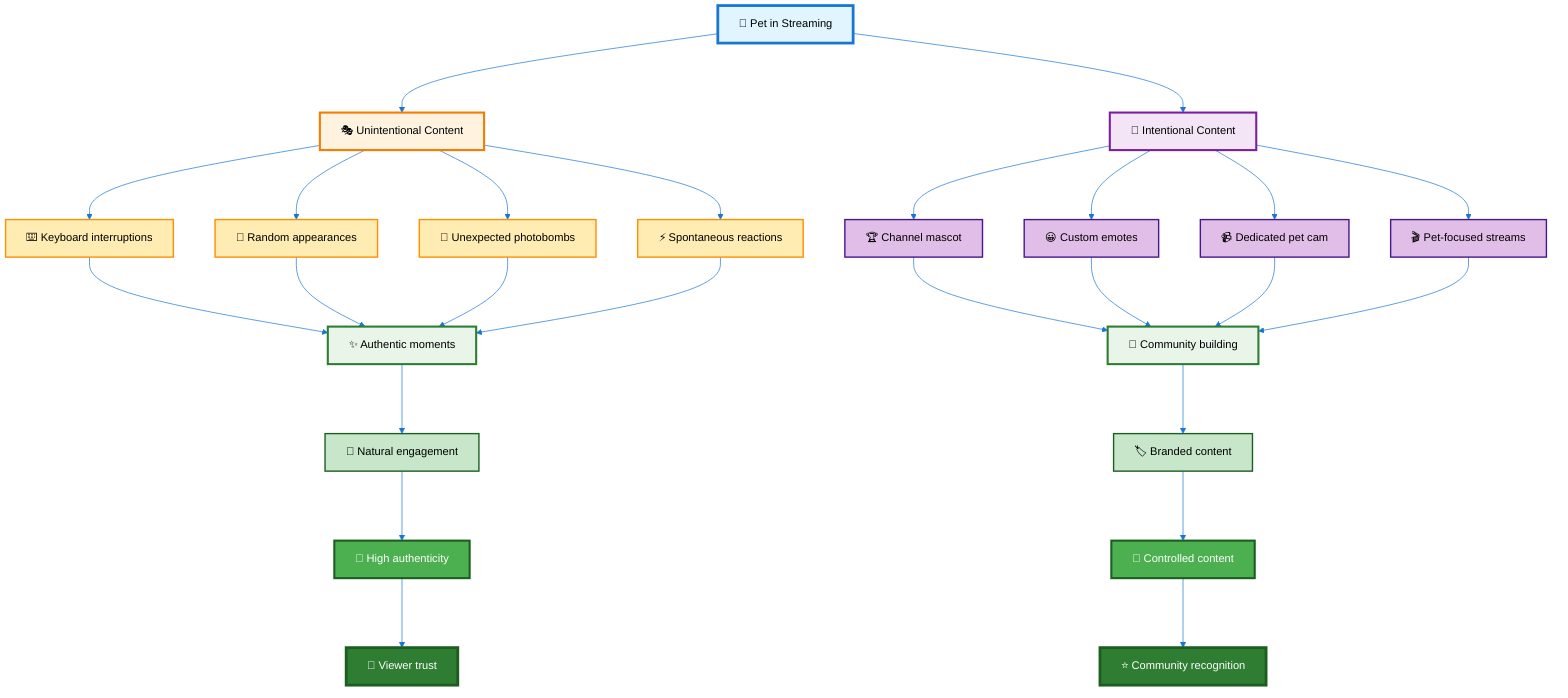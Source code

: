%%{init: {'theme':'base', 'themeVariables': { 'primaryColor': '#e1f5fe', 'primaryTextColor': '#000', 'primaryBorderColor': '#1976d2', 'lineColor': '#1976d2', 'secondaryColor': '#f3e5f5', 'tertiaryColor': '#e8f5e8'}, 'flowchart': {'nodeSpacing': 60, 'rankSpacing': 100, 'curve': 'basis'}}}%%
graph TD
    A["🐾 Pet in Streaming"] --> B["🎭 Unintentional Content"]
    A --> C["🎪 Intentional Content"]
    
    B --> D["⌨️ Keyboard interruptions"]
    B --> E["🎲 Random appearances"]
    B --> F["📸 Unexpected photobombs"]
    B --> G["⚡ Spontaneous reactions"]
    
    C --> H["🏆 Channel mascot"]
    C --> I["😀 Custom emotes"]
    C --> J["📹 Dedicated pet cam"]
    C --> K["🎬 Pet-focused streams"]
    
    D --> L["✨ Authentic moments"]
    E --> L
    F --> L
    G --> L
    
    H --> M["👥 Community building"]
    I --> M
    J --> M
    K --> M
    
    L --> N["🌱 Natural engagement"]
    M --> O["🏷️ Branded content"]
    
    N --> P["💯 High authenticity"]
    O --> Q["🎯 Controlled content"]
    
    P --> R["🤝 Viewer trust"]
    Q --> S["⭐ Community recognition"]
    
    style A fill:#e1f5fe,stroke:#1976d2,stroke-width:4px,color:#000
    style B fill:#fff3e0,stroke:#f57c00,stroke-width:3px,color:#000
    style C fill:#f3e5f5,stroke:#7b1fa2,stroke-width:3px,color:#000
    style D fill:#ffecb3,stroke:#ff8f00,stroke-width:2px,color:#000
    style E fill:#ffecb3,stroke:#ff8f00,stroke-width:2px,color:#000
    style F fill:#ffecb3,stroke:#ff8f00,stroke-width:2px,color:#000
    style G fill:#ffecb3,stroke:#ff8f00,stroke-width:2px,color:#000
    style H fill:#e1bee7,stroke:#4a148c,stroke-width:2px,color:#000
    style I fill:#e1bee7,stroke:#4a148c,stroke-width:2px,color:#000
    style J fill:#e1bee7,stroke:#4a148c,stroke-width:2px,color:#000
    style K fill:#e1bee7,stroke:#4a148c,stroke-width:2px,color:#000
    style L fill:#e8f5e8,stroke:#2e7d32,stroke-width:3px,color:#000
    style M fill:#e8f5e8,stroke:#2e7d32,stroke-width:3px,color:#000
    style N fill:#c8e6c9,stroke:#1b5e20,stroke-width:2px,color:#000
    style O fill:#c8e6c9,stroke:#1b5e20,stroke-width:2px,color:#000
    style P fill:#4caf50,stroke:#1b5e20,stroke-width:3px,color:#fff
    style Q fill:#4caf50,stroke:#1b5e20,stroke-width:3px,color:#fff
    style R fill:#2e7d32,stroke:#1b5e20,stroke-width:4px,color:#fff
    style S fill:#2e7d32,stroke:#1b5e20,stroke-width:4px,color:#fff